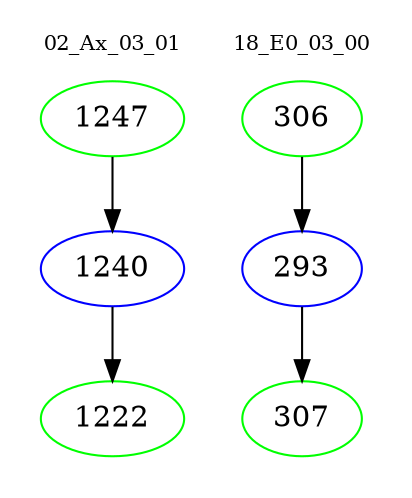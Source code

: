 digraph{
subgraph cluster_0 {
color = white
label = "02_Ax_03_01";
fontsize=10;
T0_1247 [label="1247", color="green"]
T0_1247 -> T0_1240 [color="black"]
T0_1240 [label="1240", color="blue"]
T0_1240 -> T0_1222 [color="black"]
T0_1222 [label="1222", color="green"]
}
subgraph cluster_1 {
color = white
label = "18_E0_03_00";
fontsize=10;
T1_306 [label="306", color="green"]
T1_306 -> T1_293 [color="black"]
T1_293 [label="293", color="blue"]
T1_293 -> T1_307 [color="black"]
T1_307 [label="307", color="green"]
}
}
